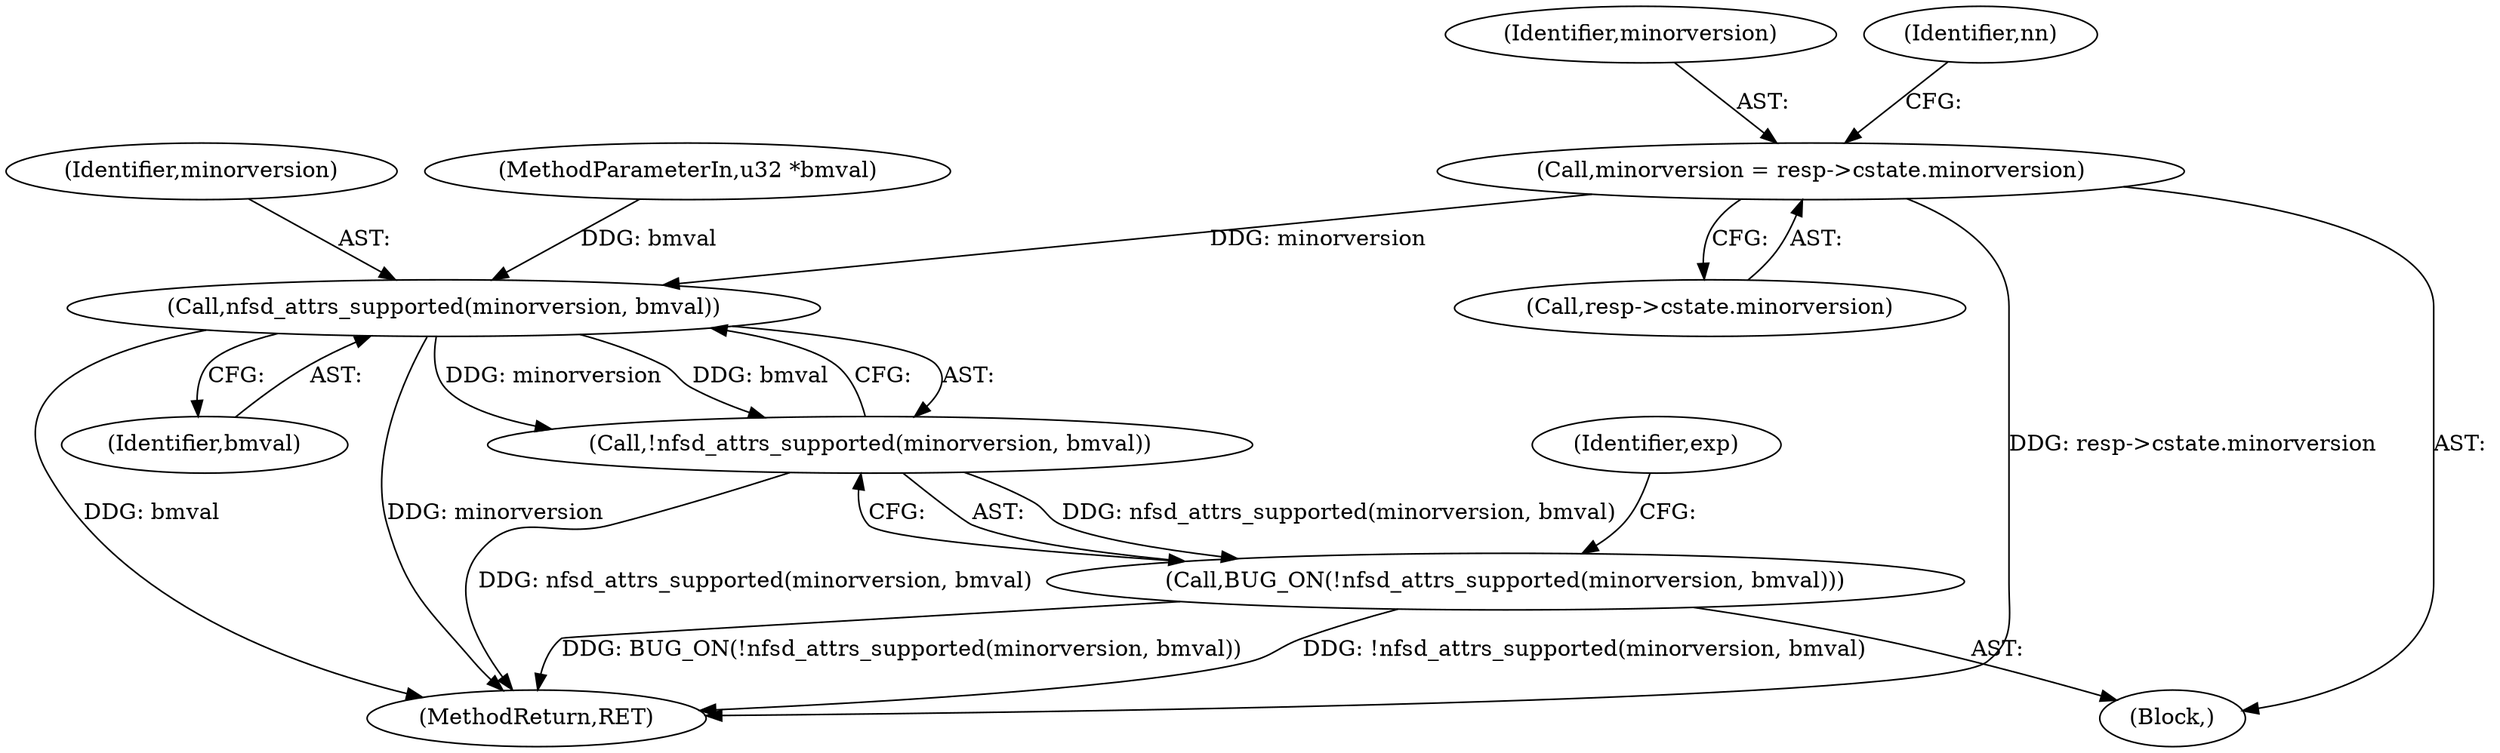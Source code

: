 digraph "0_linux_c70422f760c120480fee4de6c38804c72aa26bc1_12@pointer" {
"1000174" [label="(Call,minorversion = resp->cstate.minorversion)"];
"1000195" [label="(Call,nfsd_attrs_supported(minorversion, bmval))"];
"1000194" [label="(Call,!nfsd_attrs_supported(minorversion, bmval))"];
"1000193" [label="(Call,BUG_ON(!nfsd_attrs_supported(minorversion, bmval)))"];
"1000196" [label="(Identifier,minorversion)"];
"1000193" [label="(Call,BUG_ON(!nfsd_attrs_supported(minorversion, bmval)))"];
"1000174" [label="(Call,minorversion = resp->cstate.minorversion)"];
"1000175" [label="(Identifier,minorversion)"];
"1000110" [label="(Block,)"];
"1000176" [label="(Call,resp->cstate.minorversion)"];
"1000107" [label="(MethodParameterIn,u32 *bmval)"];
"1000197" [label="(Identifier,bmval)"];
"1000201" [label="(Identifier,exp)"];
"1000195" [label="(Call,nfsd_attrs_supported(minorversion, bmval))"];
"1000194" [label="(Call,!nfsd_attrs_supported(minorversion, bmval))"];
"1000184" [label="(Identifier,nn)"];
"1001934" [label="(MethodReturn,RET)"];
"1000174" -> "1000110"  [label="AST: "];
"1000174" -> "1000176"  [label="CFG: "];
"1000175" -> "1000174"  [label="AST: "];
"1000176" -> "1000174"  [label="AST: "];
"1000184" -> "1000174"  [label="CFG: "];
"1000174" -> "1001934"  [label="DDG: resp->cstate.minorversion"];
"1000174" -> "1000195"  [label="DDG: minorversion"];
"1000195" -> "1000194"  [label="AST: "];
"1000195" -> "1000197"  [label="CFG: "];
"1000196" -> "1000195"  [label="AST: "];
"1000197" -> "1000195"  [label="AST: "];
"1000194" -> "1000195"  [label="CFG: "];
"1000195" -> "1001934"  [label="DDG: bmval"];
"1000195" -> "1001934"  [label="DDG: minorversion"];
"1000195" -> "1000194"  [label="DDG: minorversion"];
"1000195" -> "1000194"  [label="DDG: bmval"];
"1000107" -> "1000195"  [label="DDG: bmval"];
"1000194" -> "1000193"  [label="AST: "];
"1000193" -> "1000194"  [label="CFG: "];
"1000194" -> "1001934"  [label="DDG: nfsd_attrs_supported(minorversion, bmval)"];
"1000194" -> "1000193"  [label="DDG: nfsd_attrs_supported(minorversion, bmval)"];
"1000193" -> "1000110"  [label="AST: "];
"1000201" -> "1000193"  [label="CFG: "];
"1000193" -> "1001934"  [label="DDG: !nfsd_attrs_supported(minorversion, bmval)"];
"1000193" -> "1001934"  [label="DDG: BUG_ON(!nfsd_attrs_supported(minorversion, bmval))"];
}

